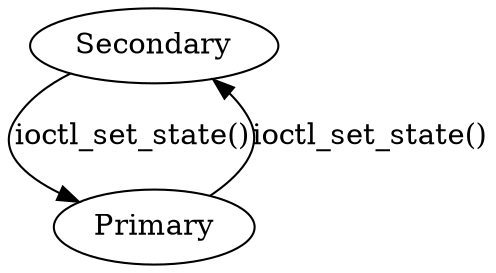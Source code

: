 digraph node_states {
	Secondary -> Primary           [ label = "ioctl_set_state()" ]
	Primary   -> Secondary 	       [ label = "ioctl_set_state()" ]
}

digraph peer_states {
	Secondary -> Primary           [ label = "recv state packet" ]
	Primary   -> Secondary 	       [ label = "recv state packet" ]
	Primary   -> Unknown 	       [ label = "connection lost" ]
	Secondary  -> Unknown  	       [ label = "connection lost" ]
	Unknown   -> Primary           [ label = "connected" ]
	Unknown   -> Secondary         [ label = "connected" ]
}

